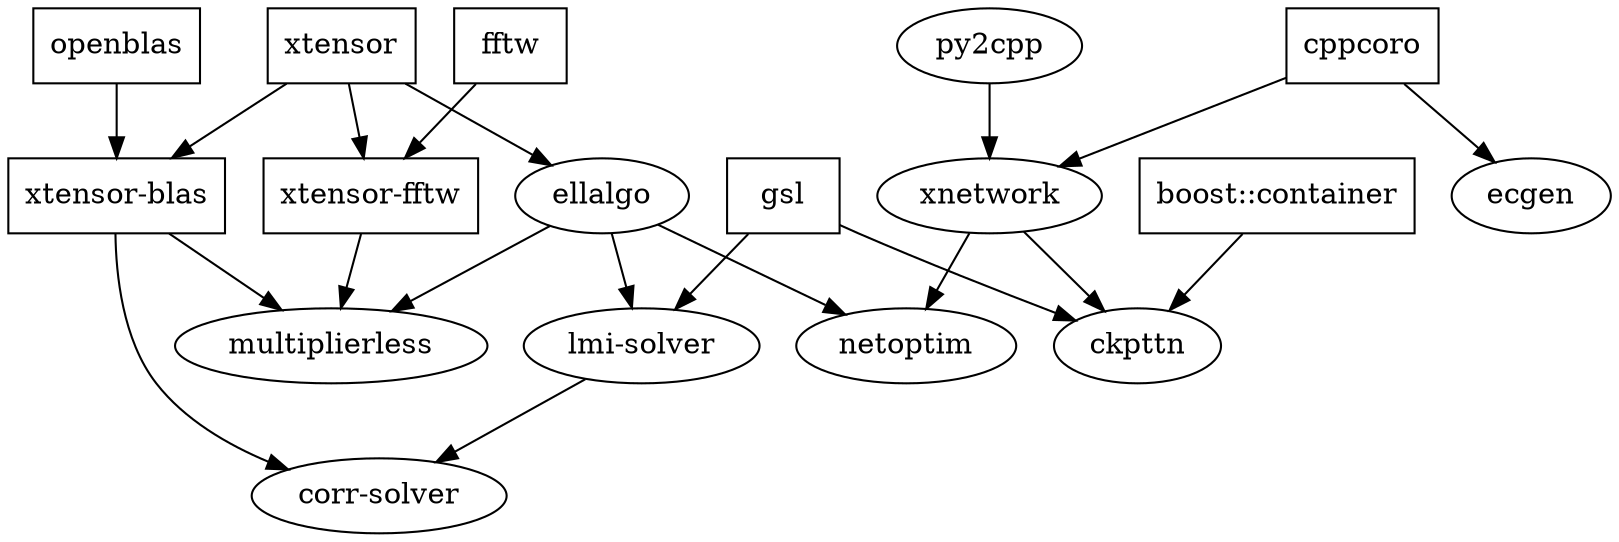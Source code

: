 digraph modules {
   gsl [shape=box];
   cppcoro [shape=box];
   "boost::container" [shape=box];
   fftw [shape=box];
   xtensor [shape=box];
   "xtensor-blas" [shape=box];
   "xtensor-fftw" [shape=box];
   "openblas" [shape=box];

   xtensor -> ellalgo;
   ellalgo -> multiplierless;
   ellalgo -> "lmi-solver" -> "corr-solver";
   xtensor -> "xtensor-blas";
   xtensor -> "xtensor-fftw";
   openblas -> "xtensor-blas";
   fftw -> "xtensor-fftw";
   "xtensor-blas" -> "corr-solver";
   "xtensor-blas" -> multiplierless;
   "xtensor-fftw" -> multiplierless;
   ellalgo -> netoptim;
   xnetwork -> netoptim;
   xnetwork -> ckpttn;
   gsl -> "lmi-solver";
   gsl -> ckpttn;
   cppcoro -> xnetwork;
   py2cpp -> xnetwork;
   "boost::container" -> ckpttn;
   cppcoro -> ecgen;
}
